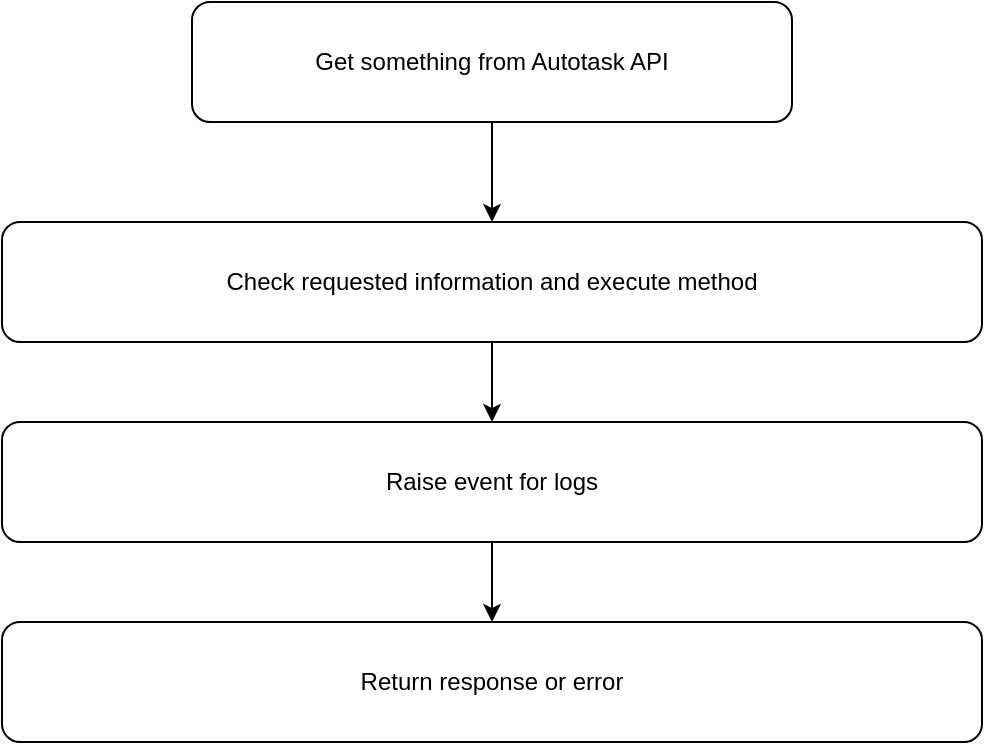 <mxfile version="20.5.3" type="github">
  <diagram id="yAJ4utExJjLhd0W0GW8z" name="Page-1">
    <mxGraphModel dx="1407" dy="693" grid="1" gridSize="10" guides="1" tooltips="1" connect="1" arrows="1" fold="1" page="1" pageScale="1" pageWidth="850" pageHeight="1100" math="0" shadow="0">
      <root>
        <mxCell id="0" />
        <mxCell id="1" parent="0" />
        <mxCell id="I7Mnrstq1xNTC_rOepOP-4" style="edgeStyle=orthogonalEdgeStyle;rounded=0;orthogonalLoop=1;jettySize=auto;html=1;exitX=0.5;exitY=1;exitDx=0;exitDy=0;" edge="1" parent="1" source="I7Mnrstq1xNTC_rOepOP-1">
          <mxGeometry relative="1" as="geometry">
            <mxPoint x="280" y="150" as="targetPoint" />
          </mxGeometry>
        </mxCell>
        <mxCell id="I7Mnrstq1xNTC_rOepOP-1" value="Get something from Autotask API" style="rounded=1;whiteSpace=wrap;html=1;" vertex="1" parent="1">
          <mxGeometry x="130" y="40" width="300" height="60" as="geometry" />
        </mxCell>
        <mxCell id="I7Mnrstq1xNTC_rOepOP-10" style="edgeStyle=orthogonalEdgeStyle;rounded=0;orthogonalLoop=1;jettySize=auto;html=1;exitX=0.5;exitY=1;exitDx=0;exitDy=0;" edge="1" parent="1" source="I7Mnrstq1xNTC_rOepOP-7" target="I7Mnrstq1xNTC_rOepOP-9">
          <mxGeometry relative="1" as="geometry" />
        </mxCell>
        <mxCell id="I7Mnrstq1xNTC_rOepOP-7" value="Check requested information and execute method" style="rounded=1;whiteSpace=wrap;html=1;" vertex="1" parent="1">
          <mxGeometry x="35" y="150" width="490" height="60" as="geometry" />
        </mxCell>
        <mxCell id="I7Mnrstq1xNTC_rOepOP-13" style="edgeStyle=orthogonalEdgeStyle;rounded=0;orthogonalLoop=1;jettySize=auto;html=1;exitX=0.5;exitY=1;exitDx=0;exitDy=0;" edge="1" parent="1" source="I7Mnrstq1xNTC_rOepOP-9" target="I7Mnrstq1xNTC_rOepOP-12">
          <mxGeometry relative="1" as="geometry" />
        </mxCell>
        <mxCell id="I7Mnrstq1xNTC_rOepOP-9" value="Raise event for logs" style="rounded=1;whiteSpace=wrap;html=1;" vertex="1" parent="1">
          <mxGeometry x="35" y="250" width="490" height="60" as="geometry" />
        </mxCell>
        <mxCell id="I7Mnrstq1xNTC_rOepOP-12" value="Return response or error" style="rounded=1;whiteSpace=wrap;html=1;" vertex="1" parent="1">
          <mxGeometry x="35" y="350" width="490" height="60" as="geometry" />
        </mxCell>
      </root>
    </mxGraphModel>
  </diagram>
</mxfile>
